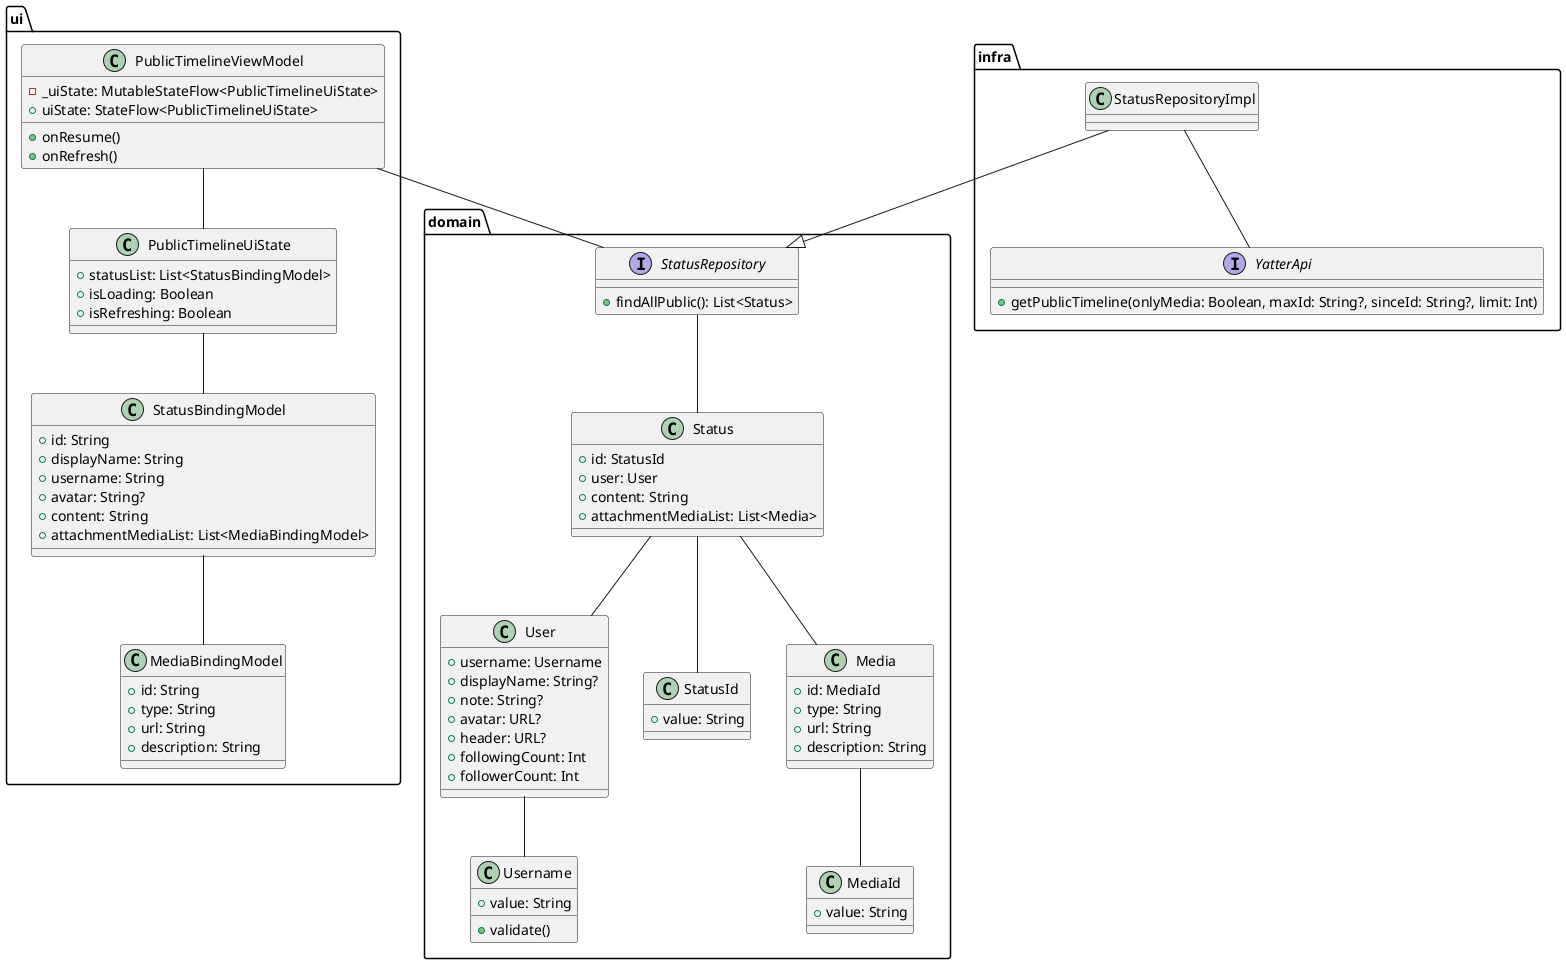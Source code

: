 @startuml

package ui {
class PublicTimelineViewModel {
  - _uiState: MutableStateFlow<PublicTimelineUiState>
  + uiState: StateFlow<PublicTimelineUiState>
  + onResume()
  + onRefresh()
}

class PublicTimelineUiState {
  + statusList: List<StatusBindingModel>
  + isLoading: Boolean
  + isRefreshing: Boolean
}

class StatusBindingModel {
  + id: String
  + displayName: String
  + username: String
  + avatar: String?
  + content: String
  + attachmentMediaList: List<MediaBindingModel>
}

class MediaBindingModel {
  + id: String
  + type: String
  + url: String
  + description: String

}

}

package domain {

class User {
  + username: Username
  + displayName: String?
  + note: String?
  + avatar: URL?
  + header: URL?
  + followingCount: Int
  + followerCount: Int
}

class Status {
  + id: StatusId
  + user: User
  + content: String
  + attachmentMediaList: List<Media>
}

class StatusId {
  + value: String
}

class Media {
  + id: MediaId
  + type: String
  + url: String
  + description: String
}

class MediaId {
  + value: String
}

class Username {
  + value: String
  + validate()
}

interface StatusRepository {
  + findAllPublic(): List<Status>
}

}

package infra {
class StatusRepositoryImpl {
}

interface YatterApi {
  + getPublicTimeline(onlyMedia: Boolean, maxId: String?, sinceId: String?, limit: Int)
}
}

StatusRepositoryImpl -- YatterApi
StatusRepositoryImpl --|> StatusRepository

PublicTimelineViewModel -- StatusRepository
PublicTimelineViewModel -- PublicTimelineUiState
PublicTimelineUiState -- StatusBindingModel
StatusBindingModel -- MediaBindingModel

StatusRepository -- Status
Status -- StatusId
Status -- User
Status -- Media
Media -- MediaId
User -- Username

@enduml